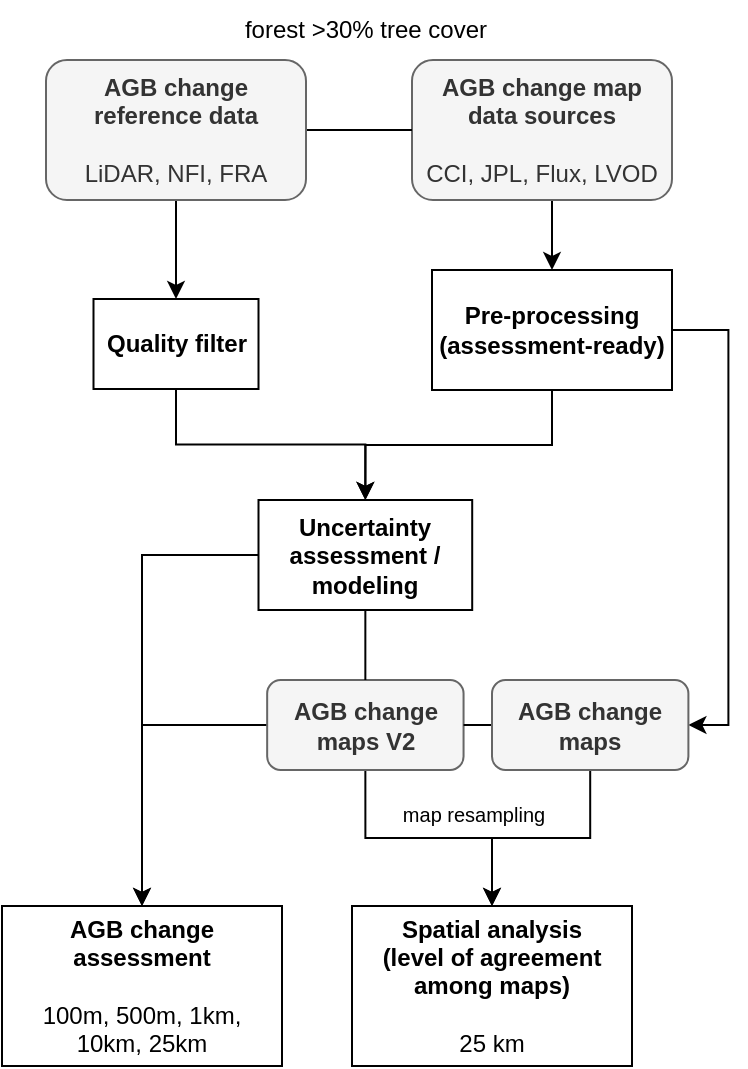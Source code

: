 <mxfile version="17.4.5" type="github">
  <diagram id="7Rsvs0vOTl0MpOckWxuK" name="Page-1">
    <mxGraphModel dx="1038" dy="1632" grid="1" gridSize="10" guides="1" tooltips="1" connect="1" arrows="1" fold="1" page="1" pageScale="1" pageWidth="850" pageHeight="1100" math="0" shadow="0">
      <root>
        <mxCell id="0" />
        <mxCell id="1" parent="0" />
        <mxCell id="u8DO1T8vF4OuRP5lVbpe-8" style="edgeStyle=orthogonalEdgeStyle;rounded=0;orthogonalLoop=1;jettySize=auto;html=1;exitX=0.5;exitY=1;exitDx=0;exitDy=0;entryX=0.5;entryY=0;entryDx=0;entryDy=0;" parent="1" source="egnwOjGB7XM8ltA7sBcv-2" target="u8DO1T8vF4OuRP5lVbpe-7" edge="1">
          <mxGeometry relative="1" as="geometry" />
        </mxCell>
        <mxCell id="egnwOjGB7XM8ltA7sBcv-2" value="&lt;b&gt;AGB change map data sources&lt;br&gt;&lt;/b&gt;&lt;br&gt;CCI, JPL, Flux, LVOD&lt;span style=&quot;font-family: &amp;#34;helvetica&amp;#34;&quot;&gt;&lt;br&gt;&lt;/span&gt;" style="rounded=1;whiteSpace=wrap;html=1;fillColor=#f5f5f5;fontColor=#333333;strokeColor=#666666;" parent="1" vertex="1">
          <mxGeometry x="490" y="-850" width="130" height="70" as="geometry" />
        </mxCell>
        <mxCell id="qmrPu2JnlZS7jxLn3xei-13" style="edgeStyle=orthogonalEdgeStyle;rounded=0;orthogonalLoop=1;jettySize=auto;html=1;exitX=0.5;exitY=1;exitDx=0;exitDy=0;entryX=0.5;entryY=0;entryDx=0;entryDy=0;fontSize=10;endArrow=classic;endFill=1;" parent="1" source="egnwOjGB7XM8ltA7sBcv-6" target="JLodIQpM55jaAIh9ppAy-1" edge="1">
          <mxGeometry relative="1" as="geometry" />
        </mxCell>
        <mxCell id="qmrPu2JnlZS7jxLn3xei-15" style="edgeStyle=orthogonalEdgeStyle;rounded=0;orthogonalLoop=1;jettySize=auto;html=1;exitX=0;exitY=0.5;exitDx=0;exitDy=0;entryX=0.5;entryY=0;entryDx=0;entryDy=0;fontSize=10;endArrow=classic;endFill=1;" parent="1" source="egnwOjGB7XM8ltA7sBcv-6" target="Th_g6OGHJ8AeCVoWn9Yl-1" edge="1">
          <mxGeometry relative="1" as="geometry" />
        </mxCell>
        <mxCell id="egnwOjGB7XM8ltA7sBcv-6" value="&lt;b&gt;AGB change maps V2&lt;br&gt;&lt;/b&gt;" style="rounded=1;whiteSpace=wrap;html=1;fillColor=#f5f5f5;strokeColor=#666666;fontColor=#333333;" parent="1" vertex="1">
          <mxGeometry x="417.58" y="-540" width="98.2" height="45" as="geometry" />
        </mxCell>
        <mxCell id="Th_g6OGHJ8AeCVoWn9Yl-1" value="&lt;b&gt;AGB change assessment&lt;/b&gt;&lt;br&gt;&lt;br&gt;100m, 500m, 1km, &lt;br&gt;10km, 25km" style="rounded=0;whiteSpace=wrap;html=1;" parent="1" vertex="1">
          <mxGeometry x="285" y="-427" width="140" height="80" as="geometry" />
        </mxCell>
        <mxCell id="ppWgcIUpzZdJKE9_4pGy-1" value="forest &amp;gt;30% tree cover" style="text;html=1;strokeColor=none;fillColor=none;align=center;verticalAlign=middle;whiteSpace=wrap;rounded=0;" parent="1" vertex="1">
          <mxGeometry x="367.92" y="-880" width="197.5" height="30" as="geometry" />
        </mxCell>
        <mxCell id="JLodIQpM55jaAIh9ppAy-1" value="&lt;b&gt;Spatial analysis &lt;br&gt;(level of agreement among maps)&lt;br&gt;&lt;/b&gt;&lt;br&gt;25 km" style="rounded=0;whiteSpace=wrap;html=1;" parent="1" vertex="1">
          <mxGeometry x="460" y="-427" width="140" height="80" as="geometry" />
        </mxCell>
        <mxCell id="1FyzoZYISyW6Tx04IFL2-8" style="edgeStyle=orthogonalEdgeStyle;rounded=0;orthogonalLoop=1;jettySize=auto;html=1;exitX=1;exitY=0.5;exitDx=0;exitDy=0;entryX=0;entryY=0.5;entryDx=0;entryDy=0;endArrow=none;endFill=0;" parent="1" source="jS2ryzKoB4n19PCzrcQI-1" target="egnwOjGB7XM8ltA7sBcv-2" edge="1">
          <mxGeometry relative="1" as="geometry" />
        </mxCell>
        <mxCell id="u8DO1T8vF4OuRP5lVbpe-2" style="edgeStyle=orthogonalEdgeStyle;rounded=0;orthogonalLoop=1;jettySize=auto;html=1;exitX=0.5;exitY=1;exitDx=0;exitDy=0;entryX=0.5;entryY=0;entryDx=0;entryDy=0;" parent="1" source="jS2ryzKoB4n19PCzrcQI-1" target="u8DO1T8vF4OuRP5lVbpe-1" edge="1">
          <mxGeometry relative="1" as="geometry" />
        </mxCell>
        <mxCell id="jS2ryzKoB4n19PCzrcQI-1" value="&lt;b style=&quot;font-family: &amp;#34;helvetica&amp;#34;&quot;&gt;AGB change reference data&lt;/b&gt;&lt;br style=&quot;font-family: &amp;#34;helvetica&amp;#34;&quot;&gt;&lt;br style=&quot;font-family: &amp;#34;helvetica&amp;#34;&quot;&gt;&lt;span style=&quot;font-family: &amp;#34;helvetica&amp;#34;&quot;&gt;LiDAR, NFI, FRA&lt;/span&gt;" style="rounded=1;whiteSpace=wrap;html=1;shadow=0;glass=0;sketch=0;fillColor=#f5f5f5;fontColor=#333333;strokeColor=#666666;" parent="1" vertex="1">
          <mxGeometry x="307" y="-850" width="130" height="70" as="geometry" />
        </mxCell>
        <mxCell id="qmrPu2JnlZS7jxLn3xei-7" style="edgeStyle=orthogonalEdgeStyle;rounded=0;orthogonalLoop=1;jettySize=auto;html=1;exitX=0;exitY=0.5;exitDx=0;exitDy=0;entryX=0.5;entryY=0;entryDx=0;entryDy=0;" parent="1" source="M0abBbCf507AWeJDyTVW-1" target="Th_g6OGHJ8AeCVoWn9Yl-1" edge="1">
          <mxGeometry relative="1" as="geometry" />
        </mxCell>
        <mxCell id="qmrPu2JnlZS7jxLn3xei-10" style="edgeStyle=orthogonalEdgeStyle;rounded=0;orthogonalLoop=1;jettySize=auto;html=1;exitX=0.5;exitY=1;exitDx=0;exitDy=0;entryX=0.5;entryY=0;entryDx=0;entryDy=0;fontSize=10;endArrow=none;endFill=0;" parent="1" source="M0abBbCf507AWeJDyTVW-1" target="egnwOjGB7XM8ltA7sBcv-6" edge="1">
          <mxGeometry relative="1" as="geometry" />
        </mxCell>
        <mxCell id="M0abBbCf507AWeJDyTVW-1" value="&lt;b&gt;Uncertainty assessment / modeling&lt;/b&gt;" style="rounded=0;whiteSpace=wrap;html=1;" parent="1" vertex="1">
          <mxGeometry x="413.25" y="-630" width="106.85" height="55" as="geometry" />
        </mxCell>
        <mxCell id="u8DO1T8vF4OuRP5lVbpe-3" style="edgeStyle=orthogonalEdgeStyle;rounded=0;orthogonalLoop=1;jettySize=auto;html=1;exitX=0.5;exitY=1;exitDx=0;exitDy=0;entryX=0.5;entryY=0;entryDx=0;entryDy=0;" parent="1" source="u8DO1T8vF4OuRP5lVbpe-1" target="M0abBbCf507AWeJDyTVW-1" edge="1">
          <mxGeometry relative="1" as="geometry" />
        </mxCell>
        <mxCell id="u8DO1T8vF4OuRP5lVbpe-1" value="&lt;b&gt;Quality filter&lt;/b&gt;" style="rounded=0;whiteSpace=wrap;html=1;" parent="1" vertex="1">
          <mxGeometry x="330.75" y="-730.5" width="82.5" height="45" as="geometry" />
        </mxCell>
        <mxCell id="qmrPu2JnlZS7jxLn3xei-1" style="edgeStyle=orthogonalEdgeStyle;rounded=0;orthogonalLoop=1;jettySize=auto;html=1;exitX=0.5;exitY=1;exitDx=0;exitDy=0;entryX=0.5;entryY=0;entryDx=0;entryDy=0;" parent="1" source="u8DO1T8vF4OuRP5lVbpe-7" target="M0abBbCf507AWeJDyTVW-1" edge="1">
          <mxGeometry relative="1" as="geometry" />
        </mxCell>
        <mxCell id="qmrPu2JnlZS7jxLn3xei-12" style="edgeStyle=orthogonalEdgeStyle;rounded=0;orthogonalLoop=1;jettySize=auto;html=1;exitX=1;exitY=0.5;exitDx=0;exitDy=0;entryX=1;entryY=0.5;entryDx=0;entryDy=0;fontSize=10;endArrow=classic;endFill=1;" parent="1" source="u8DO1T8vF4OuRP5lVbpe-7" target="u8DO1T8vF4OuRP5lVbpe-11" edge="1">
          <mxGeometry relative="1" as="geometry" />
        </mxCell>
        <mxCell id="u8DO1T8vF4OuRP5lVbpe-7" value="&lt;b&gt;Pre-processing (assessment-ready)&lt;/b&gt;" style="rounded=0;whiteSpace=wrap;html=1;" parent="1" vertex="1">
          <mxGeometry x="500" y="-745" width="120" height="60" as="geometry" />
        </mxCell>
        <mxCell id="qmrPu2JnlZS7jxLn3xei-14" style="edgeStyle=orthogonalEdgeStyle;rounded=0;orthogonalLoop=1;jettySize=auto;html=1;exitX=0.5;exitY=1;exitDx=0;exitDy=0;entryX=0.5;entryY=0;entryDx=0;entryDy=0;fontSize=10;endArrow=classic;endFill=1;" parent="1" source="u8DO1T8vF4OuRP5lVbpe-11" target="JLodIQpM55jaAIh9ppAy-1" edge="1">
          <mxGeometry relative="1" as="geometry" />
        </mxCell>
        <mxCell id="qmrPu2JnlZS7jxLn3xei-16" style="edgeStyle=orthogonalEdgeStyle;rounded=0;orthogonalLoop=1;jettySize=auto;html=1;exitX=0;exitY=0.5;exitDx=0;exitDy=0;entryX=1;entryY=0.5;entryDx=0;entryDy=0;fontSize=10;endArrow=none;endFill=0;" parent="1" source="u8DO1T8vF4OuRP5lVbpe-11" target="egnwOjGB7XM8ltA7sBcv-6" edge="1">
          <mxGeometry relative="1" as="geometry" />
        </mxCell>
        <mxCell id="u8DO1T8vF4OuRP5lVbpe-11" value="&lt;b&gt;AGB change maps&lt;br&gt;&lt;/b&gt;" style="rounded=1;whiteSpace=wrap;html=1;fillColor=#f5f5f5;strokeColor=#666666;fontColor=#333333;" parent="1" vertex="1">
          <mxGeometry x="530" y="-540" width="98.2" height="45" as="geometry" />
        </mxCell>
        <mxCell id="u8DO1T8vF4OuRP5lVbpe-21" value="&lt;font style=&quot;font-size: 10px&quot;&gt;map resampling&lt;/font&gt;" style="text;html=1;strokeColor=none;fillColor=none;align=center;verticalAlign=middle;whiteSpace=wrap;rounded=0;fontSize=8;" parent="1" vertex="1">
          <mxGeometry x="461" y="-473" width="120" as="geometry" />
        </mxCell>
      </root>
    </mxGraphModel>
  </diagram>
</mxfile>
